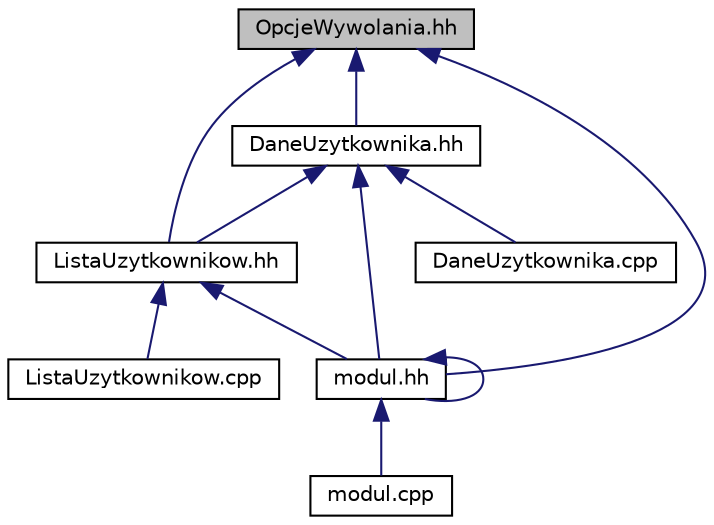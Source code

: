digraph G
{
  edge [fontname="Helvetica",fontsize="10",labelfontname="Helvetica",labelfontsize="10"];
  node [fontname="Helvetica",fontsize="10",shape=record];
  Node1 [label="OpcjeWywolania.hh",height=0.2,width=0.4,color="black", fillcolor="grey75", style="filled" fontcolor="black"];
  Node1 -> Node2 [dir="back",color="midnightblue",fontsize="10",style="solid",fontname="Helvetica"];
  Node2 [label="DaneUzytkownika.hh",height=0.2,width=0.4,color="black", fillcolor="white", style="filled",URL="$_dane_uzytkownika_8hh.html",tooltip="Plik zawierający definicję klasy DaneUzytkownika oraz zapowiedzi potrzebnych metod."];
  Node2 -> Node3 [dir="back",color="midnightblue",fontsize="10",style="solid",fontname="Helvetica"];
  Node3 [label="ListaUzytkownikow.hh",height=0.2,width=0.4,color="black", fillcolor="white", style="filled",URL="$_lista_uzytkownikow_8hh.html",tooltip="Plik zawierający definicję klasy ListaUzytkownikow oraz potrzebnych metod. Zaimplementowane są tu rów..."];
  Node3 -> Node4 [dir="back",color="midnightblue",fontsize="10",style="solid",fontname="Helvetica"];
  Node4 [label="modul.hh",height=0.2,width=0.4,color="black", fillcolor="white", style="filled",URL="$modul_8hh.html",tooltip="Plik zawiera zapowiedź metody służącej do obsługi pliku &#39;passwd&#39;."];
  Node4 -> Node4 [dir="back",color="midnightblue",fontsize="10",style="solid",fontname="Helvetica"];
  Node4 -> Node5 [dir="back",color="midnightblue",fontsize="10",style="solid",fontname="Helvetica"];
  Node5 [label="modul.cpp",height=0.2,width=0.4,color="black", fillcolor="white", style="filled",URL="$modul_8cpp.html",tooltip="Plik zawiera implementację metody z modułu &#39;modul.hh&#39;, czyli metody służącej do sortowania i wyświetl..."];
  Node3 -> Node6 [dir="back",color="midnightblue",fontsize="10",style="solid",fontname="Helvetica"];
  Node6 [label="ListaUzytkownikow.cpp",height=0.2,width=0.4,color="black", fillcolor="white", style="filled",URL="$_lista_uzytkownikow_8cpp.html",tooltip="Plik zawierający implementację wszystkich metod klasy ListaUzytkownikow."];
  Node2 -> Node4 [dir="back",color="midnightblue",fontsize="10",style="solid",fontname="Helvetica"];
  Node2 -> Node7 [dir="back",color="midnightblue",fontsize="10",style="solid",fontname="Helvetica"];
  Node7 [label="DaneUzytkownika.cpp",height=0.2,width=0.4,color="black", fillcolor="white", style="filled",URL="$_dane_uzytkownika_8cpp.html",tooltip="Plik zawierający implementacje wszystkich metod klasy DaneUzytkownika oraz przeciążeń operatorów wejś..."];
  Node1 -> Node3 [dir="back",color="midnightblue",fontsize="10",style="solid",fontname="Helvetica"];
  Node1 -> Node4 [dir="back",color="midnightblue",fontsize="10",style="solid",fontname="Helvetica"];
}
